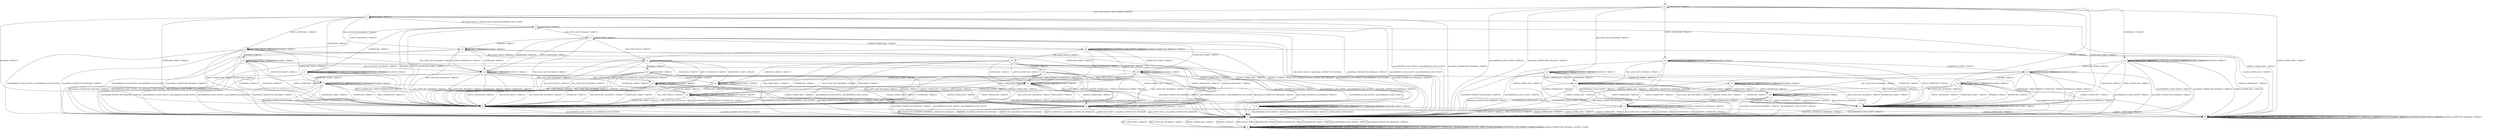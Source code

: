 digraph g {

	s0 [shape="circle" label="s0"];
	s1 [shape="circle" label="s1"];
	s2 [shape="circle" label="s2"];
	s3 [shape="circle" label="s3"];
	s4 [shape="circle" label="s4"];
	s5 [shape="circle" label="s5"];
	s6 [shape="circle" label="s6"];
	s7 [shape="circle" label="s7"];
	s8 [shape="circle" label="s8"];
	s9 [shape="circle" label="s9"];
	s10 [shape="circle" label="s10"];
	s11 [shape="circle" label="s11"];
	s12 [shape="circle" label="s12"];
	s13 [shape="circle" label="s13"];
	s14 [shape="circle" label="s14"];
	s15 [shape="circle" label="s15"];
	s16 [shape="circle" label="s16"];
	s17 [shape="circle" label="s17"];
	s18 [shape="circle" label="s18"];
	s19 [shape="circle" label="s19"];
	s20 [shape="circle" label="s20"];
	s21 [shape="circle" label="s21"];
	s22 [shape="circle" label="s22"];
	s23 [shape="circle" label="s23"];
	s24 [shape="circle" label="s24"];
	s25 [shape="circle" label="s25"];
	s26 [shape="circle" label="s26"];
	s27 [shape="circle" label="s27"];
	s28 [shape="circle" label="s28"];
	s29 [shape="circle" label="s29"];
	s30 [shape="circle" label="s30"];
	s31 [shape="circle" label="s31"];
	s32 [shape="circle" label="s32"];
	s33 [shape="circle" label="s33"];
	s34 [shape="circle" label="s34"];
	s35 [shape="circle" label="s35"];
	s0 -> s1 [label="RSA_CLIENT_HELLO / HELLO_VERIFY_REQUEST"];
	s0 -> s10 [label="RSA_CLIENT_KEY_EXCHANGE / TIMEOUT"];
	s0 -> s9 [label="CHANGE_CIPHER_SPEC / TIMEOUT"];
	s0 -> s13 [label="FINISHED / TIMEOUT"];
	s0 -> s0 [label="APPLICATION / TIMEOUT"];
	s0 -> s16 [label="CERTIFICATE / TIMEOUT"];
	s0 -> s14 [label="EMPTY_CERTIFICATE / TIMEOUT"];
	s0 -> s13 [label="CERTIFICATE_VERIFY / TIMEOUT"];
	s0 -> s3 [label="Alert(WARNING,CLOSE_NOTIFY) / TIMEOUT"];
	s0 -> s3 [label="Alert(FATAL,UNEXPECTED_MESSAGE) / TIMEOUT"];
	s1 -> s2 [label="RSA_CLIENT_HELLO / SERVER_HELLO,CERTIFICATE,SERVER_HELLO_DONE"];
	s1 -> s15 [label="RSA_CLIENT_KEY_EXCHANGE / TIMEOUT"];
	s1 -> s9 [label="CHANGE_CIPHER_SPEC / TIMEOUT"];
	s1 -> s8 [label="FINISHED / TIMEOUT"];
	s1 -> s1 [label="APPLICATION / TIMEOUT"];
	s1 -> s11 [label="CERTIFICATE / TIMEOUT"];
	s1 -> s5 [label="EMPTY_CERTIFICATE / TIMEOUT"];
	s1 -> s8 [label="CERTIFICATE_VERIFY / TIMEOUT"];
	s1 -> s3 [label="Alert(WARNING,CLOSE_NOTIFY) / Alert(WARNING,CLOSE_NOTIFY)"];
	s1 -> s3 [label="Alert(FATAL,UNEXPECTED_MESSAGE) / TIMEOUT"];
	s2 -> s3 [label="RSA_CLIENT_HELLO / Alert(FATAL,UNEXPECTED_MESSAGE)"];
	s2 -> s17 [label="RSA_CLIENT_KEY_EXCHANGE / TIMEOUT"];
	s2 -> s9 [label="CHANGE_CIPHER_SPEC / TIMEOUT"];
	s2 -> s8 [label="FINISHED / TIMEOUT"];
	s2 -> s2 [label="APPLICATION / TIMEOUT"];
	s2 -> s11 [label="CERTIFICATE / TIMEOUT"];
	s2 -> s5 [label="EMPTY_CERTIFICATE / TIMEOUT"];
	s2 -> s8 [label="CERTIFICATE_VERIFY / TIMEOUT"];
	s2 -> s3 [label="Alert(WARNING,CLOSE_NOTIFY) / Alert(WARNING,CLOSE_NOTIFY)"];
	s2 -> s3 [label="Alert(FATAL,UNEXPECTED_MESSAGE) / TIMEOUT"];
	s3 -> s4 [label="RSA_CLIENT_HELLO / TIMEOUT"];
	s3 -> s4 [label="RSA_CLIENT_KEY_EXCHANGE / TIMEOUT"];
	s3 -> s4 [label="CHANGE_CIPHER_SPEC / TIMEOUT"];
	s3 -> s4 [label="FINISHED / TIMEOUT"];
	s3 -> s4 [label="APPLICATION / TIMEOUT"];
	s3 -> s4 [label="CERTIFICATE / TIMEOUT"];
	s3 -> s4 [label="EMPTY_CERTIFICATE / TIMEOUT"];
	s3 -> s4 [label="CERTIFICATE_VERIFY / TIMEOUT"];
	s3 -> s4 [label="Alert(WARNING,CLOSE_NOTIFY) / TIMEOUT"];
	s3 -> s4 [label="Alert(FATAL,UNEXPECTED_MESSAGE) / TIMEOUT"];
	s4 -> s4 [label="RSA_CLIENT_HELLO / SOCKET_CLOSED"];
	s4 -> s4 [label="RSA_CLIENT_KEY_EXCHANGE / SOCKET_CLOSED"];
	s4 -> s4 [label="CHANGE_CIPHER_SPEC / SOCKET_CLOSED"];
	s4 -> s4 [label="FINISHED / SOCKET_CLOSED"];
	s4 -> s4 [label="APPLICATION / SOCKET_CLOSED"];
	s4 -> s4 [label="CERTIFICATE / SOCKET_CLOSED"];
	s4 -> s4 [label="EMPTY_CERTIFICATE / SOCKET_CLOSED"];
	s4 -> s4 [label="CERTIFICATE_VERIFY / SOCKET_CLOSED"];
	s4 -> s4 [label="Alert(WARNING,CLOSE_NOTIFY) / SOCKET_CLOSED"];
	s4 -> s4 [label="Alert(FATAL,UNEXPECTED_MESSAGE) / SOCKET_CLOSED"];
	s5 -> s5 [label="RSA_CLIENT_HELLO / TIMEOUT"];
	s5 -> s22 [label="RSA_CLIENT_KEY_EXCHANGE / TIMEOUT"];
	s5 -> s6 [label="CHANGE_CIPHER_SPEC / TIMEOUT"];
	s5 -> s35 [label="FINISHED / TIMEOUT"];
	s5 -> s5 [label="APPLICATION / TIMEOUT"];
	s5 -> s8 [label="CERTIFICATE / TIMEOUT"];
	s5 -> s8 [label="EMPTY_CERTIFICATE / TIMEOUT"];
	s5 -> s7 [label="CERTIFICATE_VERIFY / TIMEOUT"];
	s5 -> s3 [label="Alert(WARNING,CLOSE_NOTIFY) / Alert(WARNING,CLOSE_NOTIFY)"];
	s5 -> s3 [label="Alert(FATAL,UNEXPECTED_MESSAGE) / TIMEOUT"];
	s6 -> s3 [label="RSA_CLIENT_HELLO / Alert(FATAL,UNEXPECTED_MESSAGE)"];
	s6 -> s3 [label="RSA_CLIENT_KEY_EXCHANGE / Alert(FATAL,UNEXPECTED_MESSAGE)"];
	s6 -> s9 [label="CHANGE_CIPHER_SPEC / TIMEOUT"];
	s6 -> s3 [label="FINISHED / Alert(FATAL,UNEXPECTED_MESSAGE)"];
	s6 -> s6 [label="APPLICATION / TIMEOUT"];
	s6 -> s3 [label="CERTIFICATE / Alert(FATAL,UNEXPECTED_MESSAGE)"];
	s6 -> s3 [label="EMPTY_CERTIFICATE / Alert(FATAL,UNEXPECTED_MESSAGE)"];
	s6 -> s3 [label="CERTIFICATE_VERIFY / Alert(FATAL,UNEXPECTED_MESSAGE)"];
	s6 -> s6 [label="Alert(WARNING,CLOSE_NOTIFY) / TIMEOUT"];
	s6 -> s6 [label="Alert(FATAL,UNEXPECTED_MESSAGE) / TIMEOUT"];
	s7 -> s7 [label="RSA_CLIENT_HELLO / TIMEOUT"];
	s7 -> s24 [label="RSA_CLIENT_KEY_EXCHANGE / TIMEOUT"];
	s7 -> s6 [label="CHANGE_CIPHER_SPEC / TIMEOUT"];
	s7 -> s7 [label="FINISHED / TIMEOUT"];
	s7 -> s7 [label="APPLICATION / TIMEOUT"];
	s7 -> s8 [label="CERTIFICATE / TIMEOUT"];
	s7 -> s8 [label="EMPTY_CERTIFICATE / TIMEOUT"];
	s7 -> s8 [label="CERTIFICATE_VERIFY / TIMEOUT"];
	s7 -> s3 [label="Alert(WARNING,CLOSE_NOTIFY) / Alert(WARNING,CLOSE_NOTIFY)"];
	s7 -> s3 [label="Alert(FATAL,UNEXPECTED_MESSAGE) / TIMEOUT"];
	s8 -> s8 [label="RSA_CLIENT_HELLO / TIMEOUT"];
	s8 -> s8 [label="RSA_CLIENT_KEY_EXCHANGE / TIMEOUT"];
	s8 -> s9 [label="CHANGE_CIPHER_SPEC / TIMEOUT"];
	s8 -> s8 [label="FINISHED / TIMEOUT"];
	s8 -> s8 [label="APPLICATION / TIMEOUT"];
	s8 -> s8 [label="CERTIFICATE / TIMEOUT"];
	s8 -> s8 [label="EMPTY_CERTIFICATE / TIMEOUT"];
	s8 -> s8 [label="CERTIFICATE_VERIFY / TIMEOUT"];
	s8 -> s3 [label="Alert(WARNING,CLOSE_NOTIFY) / Alert(WARNING,CLOSE_NOTIFY)"];
	s8 -> s3 [label="Alert(FATAL,UNEXPECTED_MESSAGE) / TIMEOUT"];
	s9 -> s9 [label="RSA_CLIENT_HELLO / TIMEOUT"];
	s9 -> s9 [label="RSA_CLIENT_KEY_EXCHANGE / TIMEOUT"];
	s9 -> s9 [label="CHANGE_CIPHER_SPEC / TIMEOUT"];
	s9 -> s9 [label="FINISHED / TIMEOUT"];
	s9 -> s9 [label="APPLICATION / TIMEOUT"];
	s9 -> s9 [label="CERTIFICATE / TIMEOUT"];
	s9 -> s9 [label="EMPTY_CERTIFICATE / TIMEOUT"];
	s9 -> s9 [label="CERTIFICATE_VERIFY / TIMEOUT"];
	s9 -> s9 [label="Alert(WARNING,CLOSE_NOTIFY) / TIMEOUT"];
	s9 -> s9 [label="Alert(FATAL,UNEXPECTED_MESSAGE) / TIMEOUT"];
	s10 -> s10 [label="RSA_CLIENT_HELLO / TIMEOUT"];
	s10 -> s13 [label="RSA_CLIENT_KEY_EXCHANGE / TIMEOUT"];
	s10 -> s12 [label="CHANGE_CIPHER_SPEC / TIMEOUT"];
	s10 -> s10 [label="FINISHED / TIMEOUT"];
	s10 -> s10 [label="APPLICATION / TIMEOUT"];
	s10 -> s21 [label="CERTIFICATE / TIMEOUT"];
	s10 -> s21 [label="EMPTY_CERTIFICATE / TIMEOUT"];
	s10 -> s27 [label="CERTIFICATE_VERIFY / TIMEOUT"];
	s10 -> s3 [label="Alert(WARNING,CLOSE_NOTIFY) / TIMEOUT"];
	s10 -> s3 [label="Alert(FATAL,UNEXPECTED_MESSAGE) / TIMEOUT"];
	s11 -> s11 [label="RSA_CLIENT_HELLO / TIMEOUT"];
	s11 -> s11 [label="RSA_CLIENT_KEY_EXCHANGE / TIMEOUT"];
	s11 -> s9 [label="CHANGE_CIPHER_SPEC / TIMEOUT"];
	s11 -> s11 [label="FINISHED / TIMEOUT"];
	s11 -> s11 [label="APPLICATION / TIMEOUT"];
	s11 -> s8 [label="CERTIFICATE / TIMEOUT"];
	s11 -> s8 [label="EMPTY_CERTIFICATE / TIMEOUT"];
	s11 -> s7 [label="CERTIFICATE_VERIFY / TIMEOUT"];
	s11 -> s3 [label="Alert(WARNING,CLOSE_NOTIFY) / Alert(WARNING,CLOSE_NOTIFY)"];
	s11 -> s3 [label="Alert(FATAL,UNEXPECTED_MESSAGE) / TIMEOUT"];
	s12 -> s3 [label="RSA_CLIENT_HELLO / TIMEOUT"];
	s12 -> s3 [label="RSA_CLIENT_KEY_EXCHANGE / TIMEOUT"];
	s12 -> s9 [label="CHANGE_CIPHER_SPEC / TIMEOUT"];
	s12 -> s3 [label="FINISHED / TIMEOUT"];
	s12 -> s12 [label="APPLICATION / TIMEOUT"];
	s12 -> s3 [label="CERTIFICATE / TIMEOUT"];
	s12 -> s3 [label="EMPTY_CERTIFICATE / TIMEOUT"];
	s12 -> s3 [label="CERTIFICATE_VERIFY / TIMEOUT"];
	s12 -> s12 [label="Alert(WARNING,CLOSE_NOTIFY) / TIMEOUT"];
	s12 -> s12 [label="Alert(FATAL,UNEXPECTED_MESSAGE) / TIMEOUT"];
	s13 -> s13 [label="RSA_CLIENT_HELLO / TIMEOUT"];
	s13 -> s13 [label="RSA_CLIENT_KEY_EXCHANGE / TIMEOUT"];
	s13 -> s9 [label="CHANGE_CIPHER_SPEC / TIMEOUT"];
	s13 -> s13 [label="FINISHED / TIMEOUT"];
	s13 -> s13 [label="APPLICATION / TIMEOUT"];
	s13 -> s13 [label="CERTIFICATE / TIMEOUT"];
	s13 -> s13 [label="EMPTY_CERTIFICATE / TIMEOUT"];
	s13 -> s13 [label="CERTIFICATE_VERIFY / TIMEOUT"];
	s13 -> s3 [label="Alert(WARNING,CLOSE_NOTIFY) / TIMEOUT"];
	s13 -> s3 [label="Alert(FATAL,UNEXPECTED_MESSAGE) / TIMEOUT"];
	s14 -> s14 [label="RSA_CLIENT_HELLO / TIMEOUT"];
	s14 -> s21 [label="RSA_CLIENT_KEY_EXCHANGE / TIMEOUT"];
	s14 -> s12 [label="CHANGE_CIPHER_SPEC / TIMEOUT"];
	s14 -> s14 [label="FINISHED / TIMEOUT"];
	s14 -> s14 [label="APPLICATION / TIMEOUT"];
	s14 -> s13 [label="CERTIFICATE / TIMEOUT"];
	s14 -> s13 [label="EMPTY_CERTIFICATE / TIMEOUT"];
	s14 -> s29 [label="CERTIFICATE_VERIFY / TIMEOUT"];
	s14 -> s3 [label="Alert(WARNING,CLOSE_NOTIFY) / TIMEOUT"];
	s14 -> s3 [label="Alert(FATAL,UNEXPECTED_MESSAGE) / TIMEOUT"];
	s15 -> s25 [label="RSA_CLIENT_HELLO / TIMEOUT"];
	s15 -> s8 [label="RSA_CLIENT_KEY_EXCHANGE / TIMEOUT"];
	s15 -> s6 [label="CHANGE_CIPHER_SPEC / TIMEOUT"];
	s15 -> s15 [label="FINISHED / TIMEOUT"];
	s15 -> s15 [label="APPLICATION / TIMEOUT"];
	s15 -> s22 [label="CERTIFICATE / TIMEOUT"];
	s15 -> s22 [label="EMPTY_CERTIFICATE / TIMEOUT"];
	s15 -> s20 [label="CERTIFICATE_VERIFY / TIMEOUT"];
	s15 -> s3 [label="Alert(WARNING,CLOSE_NOTIFY) / Alert(WARNING,CLOSE_NOTIFY)"];
	s15 -> s3 [label="Alert(FATAL,UNEXPECTED_MESSAGE) / TIMEOUT"];
	s16 -> s16 [label="RSA_CLIENT_HELLO / TIMEOUT"];
	s16 -> s16 [label="RSA_CLIENT_KEY_EXCHANGE / TIMEOUT"];
	s16 -> s9 [label="CHANGE_CIPHER_SPEC / TIMEOUT"];
	s16 -> s16 [label="FINISHED / TIMEOUT"];
	s16 -> s16 [label="APPLICATION / TIMEOUT"];
	s16 -> s13 [label="CERTIFICATE / TIMEOUT"];
	s16 -> s13 [label="EMPTY_CERTIFICATE / TIMEOUT"];
	s16 -> s29 [label="CERTIFICATE_VERIFY / TIMEOUT"];
	s16 -> s3 [label="Alert(WARNING,CLOSE_NOTIFY) / TIMEOUT"];
	s16 -> s3 [label="Alert(FATAL,UNEXPECTED_MESSAGE) / TIMEOUT"];
	s17 -> s25 [label="RSA_CLIENT_HELLO / TIMEOUT"];
	s17 -> s8 [label="RSA_CLIENT_KEY_EXCHANGE / TIMEOUT"];
	s17 -> s18 [label="CHANGE_CIPHER_SPEC / TIMEOUT"];
	s17 -> s15 [label="FINISHED / TIMEOUT"];
	s17 -> s17 [label="APPLICATION / TIMEOUT"];
	s17 -> s22 [label="CERTIFICATE / TIMEOUT"];
	s17 -> s22 [label="EMPTY_CERTIFICATE / TIMEOUT"];
	s17 -> s20 [label="CERTIFICATE_VERIFY / TIMEOUT"];
	s17 -> s3 [label="Alert(WARNING,CLOSE_NOTIFY) / Alert(WARNING,CLOSE_NOTIFY)"];
	s17 -> s3 [label="Alert(FATAL,UNEXPECTED_MESSAGE) / TIMEOUT"];
	s18 -> s32 [label="RSA_CLIENT_HELLO / TIMEOUT"];
	s18 -> s8 [label="RSA_CLIENT_KEY_EXCHANGE / TIMEOUT"];
	s18 -> s9 [label="CHANGE_CIPHER_SPEC / TIMEOUT"];
	s18 -> s19 [label="FINISHED / CHANGE_CIPHER_SPEC,FINISHED,CHANGE_CIPHER_SPEC,FINISHED"];
	s18 -> s18 [label="APPLICATION / TIMEOUT"];
	s18 -> s23 [label="CERTIFICATE / TIMEOUT"];
	s18 -> s23 [label="EMPTY_CERTIFICATE / TIMEOUT"];
	s18 -> s20 [label="CERTIFICATE_VERIFY / TIMEOUT"];
	s18 -> s18 [label="Alert(WARNING,CLOSE_NOTIFY) / TIMEOUT"];
	s18 -> s18 [label="Alert(FATAL,UNEXPECTED_MESSAGE) / TIMEOUT"];
	s19 -> s19 [label="RSA_CLIENT_HELLO / TIMEOUT"];
	s19 -> s19 [label="RSA_CLIENT_KEY_EXCHANGE / TIMEOUT"];
	s19 -> s9 [label="CHANGE_CIPHER_SPEC / TIMEOUT"];
	s19 -> s19 [label="FINISHED / TIMEOUT"];
	s19 -> s3 [label="APPLICATION / APPLICATION"];
	s19 -> s19 [label="CERTIFICATE / TIMEOUT"];
	s19 -> s19 [label="EMPTY_CERTIFICATE / TIMEOUT"];
	s19 -> s19 [label="CERTIFICATE_VERIFY / TIMEOUT"];
	s19 -> s3 [label="Alert(WARNING,CLOSE_NOTIFY) / TIMEOUT"];
	s19 -> s3 [label="Alert(FATAL,UNEXPECTED_MESSAGE) / TIMEOUT"];
	s20 -> s31 [label="RSA_CLIENT_HELLO / TIMEOUT"];
	s20 -> s8 [label="RSA_CLIENT_KEY_EXCHANGE / TIMEOUT"];
	s20 -> s6 [label="CHANGE_CIPHER_SPEC / TIMEOUT"];
	s20 -> s20 [label="FINISHED / TIMEOUT"];
	s20 -> s20 [label="APPLICATION / TIMEOUT"];
	s20 -> s24 [label="CERTIFICATE / TIMEOUT"];
	s20 -> s24 [label="EMPTY_CERTIFICATE / TIMEOUT"];
	s20 -> s8 [label="CERTIFICATE_VERIFY / TIMEOUT"];
	s20 -> s3 [label="Alert(WARNING,CLOSE_NOTIFY) / Alert(WARNING,CLOSE_NOTIFY)"];
	s20 -> s3 [label="Alert(FATAL,UNEXPECTED_MESSAGE) / TIMEOUT"];
	s21 -> s21 [label="RSA_CLIENT_HELLO / TIMEOUT"];
	s21 -> s13 [label="RSA_CLIENT_KEY_EXCHANGE / TIMEOUT"];
	s21 -> s12 [label="CHANGE_CIPHER_SPEC / TIMEOUT"];
	s21 -> s21 [label="FINISHED / TIMEOUT"];
	s21 -> s21 [label="APPLICATION / TIMEOUT"];
	s21 -> s13 [label="CERTIFICATE / TIMEOUT"];
	s21 -> s13 [label="EMPTY_CERTIFICATE / TIMEOUT"];
	s21 -> s28 [label="CERTIFICATE_VERIFY / TIMEOUT"];
	s21 -> s3 [label="Alert(WARNING,CLOSE_NOTIFY) / TIMEOUT"];
	s21 -> s3 [label="Alert(FATAL,UNEXPECTED_MESSAGE) / TIMEOUT"];
	s22 -> s26 [label="RSA_CLIENT_HELLO / TIMEOUT"];
	s22 -> s8 [label="RSA_CLIENT_KEY_EXCHANGE / TIMEOUT"];
	s22 -> s6 [label="CHANGE_CIPHER_SPEC / TIMEOUT"];
	s22 -> s22 [label="FINISHED / TIMEOUT"];
	s22 -> s22 [label="APPLICATION / TIMEOUT"];
	s22 -> s8 [label="CERTIFICATE / TIMEOUT"];
	s22 -> s8 [label="EMPTY_CERTIFICATE / TIMEOUT"];
	s22 -> s24 [label="CERTIFICATE_VERIFY / TIMEOUT"];
	s22 -> s3 [label="Alert(WARNING,CLOSE_NOTIFY) / Alert(WARNING,CLOSE_NOTIFY)"];
	s22 -> s3 [label="Alert(FATAL,UNEXPECTED_MESSAGE) / TIMEOUT"];
	s23 -> s23 [label="RSA_CLIENT_HELLO / TIMEOUT"];
	s23 -> s8 [label="RSA_CLIENT_KEY_EXCHANGE / TIMEOUT"];
	s23 -> s6 [label="CHANGE_CIPHER_SPEC / TIMEOUT"];
	s23 -> s23 [label="FINISHED / TIMEOUT"];
	s23 -> s8 [label="APPLICATION / TIMEOUT"];
	s23 -> s8 [label="CERTIFICATE / TIMEOUT"];
	s23 -> s8 [label="EMPTY_CERTIFICATE / TIMEOUT"];
	s23 -> s24 [label="CERTIFICATE_VERIFY / TIMEOUT"];
	s23 -> s3 [label="Alert(WARNING,CLOSE_NOTIFY) / Alert(WARNING,CLOSE_NOTIFY)"];
	s23 -> s3 [label="Alert(FATAL,UNEXPECTED_MESSAGE) / TIMEOUT"];
	s24 -> s24 [label="RSA_CLIENT_HELLO / TIMEOUT"];
	s24 -> s8 [label="RSA_CLIENT_KEY_EXCHANGE / TIMEOUT"];
	s24 -> s6 [label="CHANGE_CIPHER_SPEC / TIMEOUT"];
	s24 -> s24 [label="FINISHED / TIMEOUT"];
	s24 -> s24 [label="APPLICATION / TIMEOUT"];
	s24 -> s8 [label="CERTIFICATE / TIMEOUT"];
	s24 -> s8 [label="EMPTY_CERTIFICATE / TIMEOUT"];
	s24 -> s8 [label="CERTIFICATE_VERIFY / TIMEOUT"];
	s24 -> s3 [label="Alert(WARNING,CLOSE_NOTIFY) / Alert(WARNING,CLOSE_NOTIFY)"];
	s24 -> s3 [label="Alert(FATAL,UNEXPECTED_MESSAGE) / TIMEOUT"];
	s25 -> s8 [label="RSA_CLIENT_HELLO / TIMEOUT"];
	s25 -> s8 [label="RSA_CLIENT_KEY_EXCHANGE / TIMEOUT"];
	s25 -> s6 [label="CHANGE_CIPHER_SPEC / TIMEOUT"];
	s25 -> s30 [label="FINISHED / TIMEOUT"];
	s25 -> s25 [label="APPLICATION / TIMEOUT"];
	s25 -> s26 [label="CERTIFICATE / TIMEOUT"];
	s25 -> s26 [label="EMPTY_CERTIFICATE / TIMEOUT"];
	s25 -> s31 [label="CERTIFICATE_VERIFY / TIMEOUT"];
	s25 -> s3 [label="Alert(WARNING,CLOSE_NOTIFY) / Alert(WARNING,CLOSE_NOTIFY)"];
	s25 -> s3 [label="Alert(FATAL,UNEXPECTED_MESSAGE) / TIMEOUT"];
	s26 -> s8 [label="RSA_CLIENT_HELLO / TIMEOUT"];
	s26 -> s8 [label="RSA_CLIENT_KEY_EXCHANGE / TIMEOUT"];
	s26 -> s6 [label="CHANGE_CIPHER_SPEC / TIMEOUT"];
	s26 -> s26 [label="FINISHED / TIMEOUT"];
	s26 -> s26 [label="APPLICATION / TIMEOUT"];
	s26 -> s8 [label="CERTIFICATE / TIMEOUT"];
	s26 -> s8 [label="EMPTY_CERTIFICATE / TIMEOUT"];
	s26 -> s24 [label="CERTIFICATE_VERIFY / TIMEOUT"];
	s26 -> s3 [label="Alert(WARNING,CLOSE_NOTIFY) / Alert(WARNING,CLOSE_NOTIFY)"];
	s26 -> s3 [label="Alert(FATAL,UNEXPECTED_MESSAGE) / TIMEOUT"];
	s27 -> s27 [label="RSA_CLIENT_HELLO / TIMEOUT"];
	s27 -> s13 [label="RSA_CLIENT_KEY_EXCHANGE / TIMEOUT"];
	s27 -> s12 [label="CHANGE_CIPHER_SPEC / TIMEOUT"];
	s27 -> s27 [label="FINISHED / TIMEOUT"];
	s27 -> s27 [label="APPLICATION / TIMEOUT"];
	s27 -> s28 [label="CERTIFICATE / TIMEOUT"];
	s27 -> s28 [label="EMPTY_CERTIFICATE / TIMEOUT"];
	s27 -> s13 [label="CERTIFICATE_VERIFY / TIMEOUT"];
	s27 -> s3 [label="Alert(WARNING,CLOSE_NOTIFY) / TIMEOUT"];
	s27 -> s3 [label="Alert(FATAL,UNEXPECTED_MESSAGE) / TIMEOUT"];
	s28 -> s28 [label="RSA_CLIENT_HELLO / TIMEOUT"];
	s28 -> s13 [label="RSA_CLIENT_KEY_EXCHANGE / TIMEOUT"];
	s28 -> s12 [label="CHANGE_CIPHER_SPEC / TIMEOUT"];
	s28 -> s28 [label="FINISHED / TIMEOUT"];
	s28 -> s28 [label="APPLICATION / TIMEOUT"];
	s28 -> s13 [label="CERTIFICATE / TIMEOUT"];
	s28 -> s13 [label="EMPTY_CERTIFICATE / TIMEOUT"];
	s28 -> s13 [label="CERTIFICATE_VERIFY / TIMEOUT"];
	s28 -> s3 [label="Alert(WARNING,CLOSE_NOTIFY) / TIMEOUT"];
	s28 -> s3 [label="Alert(FATAL,UNEXPECTED_MESSAGE) / TIMEOUT"];
	s29 -> s29 [label="RSA_CLIENT_HELLO / TIMEOUT"];
	s29 -> s28 [label="RSA_CLIENT_KEY_EXCHANGE / TIMEOUT"];
	s29 -> s12 [label="CHANGE_CIPHER_SPEC / TIMEOUT"];
	s29 -> s34 [label="FINISHED / TIMEOUT"];
	s29 -> s29 [label="APPLICATION / TIMEOUT"];
	s29 -> s13 [label="CERTIFICATE / TIMEOUT"];
	s29 -> s13 [label="EMPTY_CERTIFICATE / TIMEOUT"];
	s29 -> s13 [label="CERTIFICATE_VERIFY / TIMEOUT"];
	s29 -> s3 [label="Alert(WARNING,CLOSE_NOTIFY) / TIMEOUT"];
	s29 -> s3 [label="Alert(FATAL,UNEXPECTED_MESSAGE) / TIMEOUT"];
	s30 -> s8 [label="RSA_CLIENT_HELLO / TIMEOUT"];
	s30 -> s8 [label="RSA_CLIENT_KEY_EXCHANGE / TIMEOUT"];
	s30 -> s6 [label="CHANGE_CIPHER_SPEC / TIMEOUT"];
	s30 -> s8 [label="FINISHED / TIMEOUT"];
	s30 -> s30 [label="APPLICATION / TIMEOUT"];
	s30 -> s26 [label="CERTIFICATE / TIMEOUT"];
	s30 -> s26 [label="EMPTY_CERTIFICATE / TIMEOUT"];
	s30 -> s31 [label="CERTIFICATE_VERIFY / TIMEOUT"];
	s30 -> s3 [label="Alert(WARNING,CLOSE_NOTIFY) / Alert(WARNING,CLOSE_NOTIFY)"];
	s30 -> s3 [label="Alert(FATAL,UNEXPECTED_MESSAGE) / TIMEOUT"];
	s31 -> s8 [label="RSA_CLIENT_HELLO / TIMEOUT"];
	s31 -> s8 [label="RSA_CLIENT_KEY_EXCHANGE / TIMEOUT"];
	s31 -> s6 [label="CHANGE_CIPHER_SPEC / TIMEOUT"];
	s31 -> s31 [label="FINISHED / TIMEOUT"];
	s31 -> s31 [label="APPLICATION / TIMEOUT"];
	s31 -> s24 [label="CERTIFICATE / TIMEOUT"];
	s31 -> s24 [label="EMPTY_CERTIFICATE / TIMEOUT"];
	s31 -> s8 [label="CERTIFICATE_VERIFY / TIMEOUT"];
	s31 -> s3 [label="Alert(WARNING,CLOSE_NOTIFY) / Alert(WARNING,CLOSE_NOTIFY)"];
	s31 -> s3 [label="Alert(FATAL,UNEXPECTED_MESSAGE) / TIMEOUT"];
	s32 -> s8 [label="RSA_CLIENT_HELLO / TIMEOUT"];
	s32 -> s8 [label="RSA_CLIENT_KEY_EXCHANGE / TIMEOUT"];
	s32 -> s6 [label="CHANGE_CIPHER_SPEC / TIMEOUT"];
	s32 -> s33 [label="FINISHED / TIMEOUT"];
	s32 -> s8 [label="APPLICATION / TIMEOUT"];
	s32 -> s23 [label="CERTIFICATE / TIMEOUT"];
	s32 -> s23 [label="EMPTY_CERTIFICATE / TIMEOUT"];
	s32 -> s31 [label="CERTIFICATE_VERIFY / TIMEOUT"];
	s32 -> s3 [label="Alert(WARNING,CLOSE_NOTIFY) / Alert(WARNING,CLOSE_NOTIFY)"];
	s32 -> s3 [label="Alert(FATAL,UNEXPECTED_MESSAGE) / TIMEOUT"];
	s33 -> s8 [label="RSA_CLIENT_HELLO / TIMEOUT"];
	s33 -> s8 [label="RSA_CLIENT_KEY_EXCHANGE / TIMEOUT"];
	s33 -> s6 [label="CHANGE_CIPHER_SPEC / TIMEOUT"];
	s33 -> s8 [label="FINISHED / TIMEOUT"];
	s33 -> s8 [label="APPLICATION / TIMEOUT"];
	s33 -> s23 [label="CERTIFICATE / TIMEOUT"];
	s33 -> s23 [label="EMPTY_CERTIFICATE / TIMEOUT"];
	s33 -> s31 [label="CERTIFICATE_VERIFY / TIMEOUT"];
	s33 -> s3 [label="Alert(WARNING,CLOSE_NOTIFY) / Alert(WARNING,CLOSE_NOTIFY)"];
	s33 -> s3 [label="Alert(FATAL,UNEXPECTED_MESSAGE) / TIMEOUT"];
	s34 -> s34 [label="RSA_CLIENT_HELLO / TIMEOUT"];
	s34 -> s28 [label="RSA_CLIENT_KEY_EXCHANGE / TIMEOUT"];
	s34 -> s12 [label="CHANGE_CIPHER_SPEC / TIMEOUT"];
	s34 -> s13 [label="FINISHED / TIMEOUT"];
	s34 -> s34 [label="APPLICATION / TIMEOUT"];
	s34 -> s13 [label="CERTIFICATE / TIMEOUT"];
	s34 -> s13 [label="EMPTY_CERTIFICATE / TIMEOUT"];
	s34 -> s13 [label="CERTIFICATE_VERIFY / TIMEOUT"];
	s34 -> s3 [label="Alert(WARNING,CLOSE_NOTIFY) / TIMEOUT"];
	s34 -> s3 [label="Alert(FATAL,UNEXPECTED_MESSAGE) / TIMEOUT"];
	s35 -> s35 [label="RSA_CLIENT_HELLO / TIMEOUT"];
	s35 -> s22 [label="RSA_CLIENT_KEY_EXCHANGE / TIMEOUT"];
	s35 -> s6 [label="CHANGE_CIPHER_SPEC / TIMEOUT"];
	s35 -> s8 [label="FINISHED / TIMEOUT"];
	s35 -> s35 [label="APPLICATION / TIMEOUT"];
	s35 -> s8 [label="CERTIFICATE / TIMEOUT"];
	s35 -> s8 [label="EMPTY_CERTIFICATE / TIMEOUT"];
	s35 -> s7 [label="CERTIFICATE_VERIFY / TIMEOUT"];
	s35 -> s3 [label="Alert(WARNING,CLOSE_NOTIFY) / Alert(WARNING,CLOSE_NOTIFY)"];
	s35 -> s3 [label="Alert(FATAL,UNEXPECTED_MESSAGE) / TIMEOUT"];

__start0 [label="" shape="none" width="0" height="0"];
__start0 -> s0;

}
